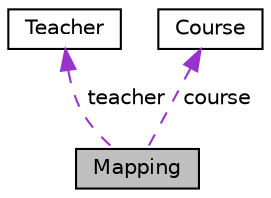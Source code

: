 digraph "Mapping"
{
 // LATEX_PDF_SIZE
  edge [fontname="Helvetica",fontsize="10",labelfontname="Helvetica",labelfontsize="10"];
  node [fontname="Helvetica",fontsize="10",shape=record];
  Node1 [label="Mapping",height=0.2,width=0.4,color="black", fillcolor="grey75", style="filled", fontcolor="black",tooltip="包装类，表示教师和课程的关系"];
  Node2 -> Node1 [dir="back",color="darkorchid3",fontsize="10",style="dashed",label=" teacher" ];
  Node2 [label="Teacher",height=0.2,width=0.4,color="black", fillcolor="white", style="filled",URL="$classTeacher.html",tooltip="教师类"];
  Node3 -> Node1 [dir="back",color="darkorchid3",fontsize="10",style="dashed",label=" course" ];
  Node3 [label="Course",height=0.2,width=0.4,color="black", fillcolor="white", style="filled",URL="$classCourse.html",tooltip="课程类"];
}
